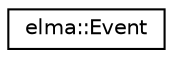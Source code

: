 digraph "Graphical Class Hierarchy"
{
  edge [fontname="Helvetica",fontsize="10",labelfontname="Helvetica",labelfontsize="10"];
  node [fontname="Helvetica",fontsize="10",shape=record];
  rankdir="LR";
  Node0 [label="elma::Event",height=0.2,width=0.4,color="black", fillcolor="white", style="filled",URL="$classelma_1_1Event.html",tooltip="Events that can be emitted, watched, and responded to with event handlers. "];
}
